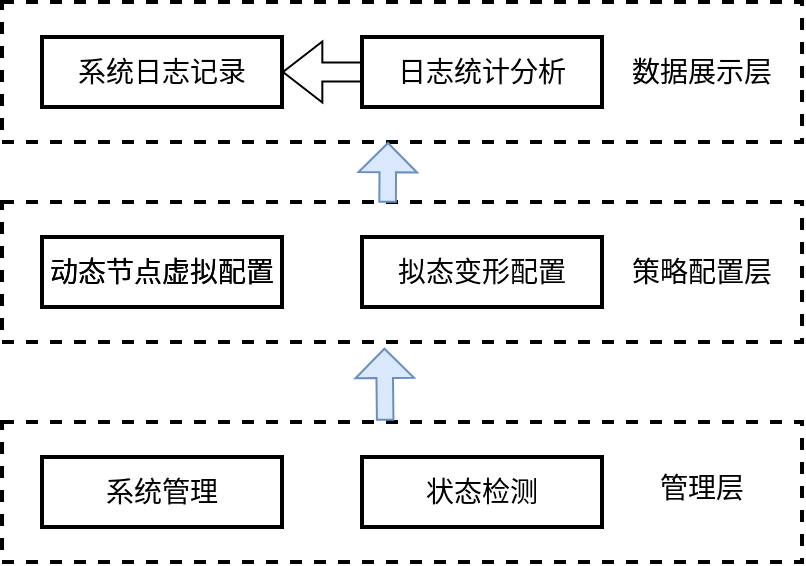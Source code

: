 <mxfile version="20.8.23" type="github">
  <diagram name="第 1 页" id="ko0XzlLwTc60OF96eFSa">
    <mxGraphModel dx="477" dy="246" grid="1" gridSize="10" guides="1" tooltips="1" connect="1" arrows="1" fold="1" page="1" pageScale="1" pageWidth="827" pageHeight="1169" math="0" shadow="0">
      <root>
        <mxCell id="0" />
        <mxCell id="1" parent="0" />
        <mxCell id="YhshizgtLyCrTpMG26kO-1" value="" style="rounded=0;whiteSpace=wrap;html=1;fillColor=none;dashed=1;strokeWidth=2;" vertex="1" parent="1">
          <mxGeometry x="180" y="200" width="400" height="70" as="geometry" />
        </mxCell>
        <mxCell id="YhshizgtLyCrTpMG26kO-2" value="系统日志记录" style="rounded=0;whiteSpace=wrap;html=1;strokeWidth=2;fillColor=none;fontSize=14;" vertex="1" parent="1">
          <mxGeometry x="200" y="217.5" width="120" height="35" as="geometry" />
        </mxCell>
        <mxCell id="YhshizgtLyCrTpMG26kO-3" value="日志统计分析" style="rounded=0;whiteSpace=wrap;html=1;strokeWidth=2;fillColor=none;fontSize=14;" vertex="1" parent="1">
          <mxGeometry x="360" y="217.5" width="120" height="35" as="geometry" />
        </mxCell>
        <mxCell id="YhshizgtLyCrTpMG26kO-4" value="数据展示层" style="text;html=1;strokeColor=none;fillColor=none;align=center;verticalAlign=middle;whiteSpace=wrap;rounded=0;fontSize=14;" vertex="1" parent="1">
          <mxGeometry x="490" y="220" width="80" height="30" as="geometry" />
        </mxCell>
        <mxCell id="YhshizgtLyCrTpMG26kO-5" value="" style="rounded=0;whiteSpace=wrap;html=1;fillColor=none;dashed=1;strokeWidth=2;" vertex="1" parent="1">
          <mxGeometry x="180" y="300" width="400" height="70" as="geometry" />
        </mxCell>
        <mxCell id="YhshizgtLyCrTpMG26kO-6" value="动态节点虚拟配置" style="rounded=0;whiteSpace=wrap;html=1;strokeWidth=2;fillColor=none;fontSize=14;" vertex="1" parent="1">
          <mxGeometry x="200" y="317.5" width="120" height="35" as="geometry" />
        </mxCell>
        <mxCell id="YhshizgtLyCrTpMG26kO-7" value="拟态变形配置" style="rounded=0;whiteSpace=wrap;html=1;strokeWidth=2;fillColor=none;fontSize=14;" vertex="1" parent="1">
          <mxGeometry x="360" y="317.5" width="120" height="35" as="geometry" />
        </mxCell>
        <mxCell id="YhshizgtLyCrTpMG26kO-8" value="策略配置层" style="text;html=1;strokeColor=none;fillColor=none;align=center;verticalAlign=middle;whiteSpace=wrap;rounded=0;fontSize=14;" vertex="1" parent="1">
          <mxGeometry x="490" y="320" width="80" height="30" as="geometry" />
        </mxCell>
        <mxCell id="YhshizgtLyCrTpMG26kO-9" value="" style="shape=flexArrow;endArrow=classic;html=1;rounded=0;fontSize=14;exitX=0.512;exitY=0.005;exitDx=0;exitDy=0;exitPerimeter=0;width=8.276;endSize=4.545;fillColor=#dae8fc;strokeColor=#6c8ebf;" edge="1" parent="1">
          <mxGeometry width="50" height="50" relative="1" as="geometry">
            <mxPoint x="372.8" y="300.4" as="sourcePoint" />
            <mxPoint x="373" y="270" as="targetPoint" />
          </mxGeometry>
        </mxCell>
        <mxCell id="YhshizgtLyCrTpMG26kO-10" value="" style="shape=flexArrow;endArrow=classic;html=1;rounded=0;fontSize=14;entryX=1;entryY=0.5;entryDx=0;entryDy=0;exitX=0;exitY=0.5;exitDx=0;exitDy=0;width=9.524;endSize=6.224;" edge="1" parent="1" source="YhshizgtLyCrTpMG26kO-3" target="YhshizgtLyCrTpMG26kO-2">
          <mxGeometry width="50" height="50" relative="1" as="geometry">
            <mxPoint x="310" y="290" as="sourcePoint" />
            <mxPoint x="360" y="240" as="targetPoint" />
          </mxGeometry>
        </mxCell>
        <mxCell id="YhshizgtLyCrTpMG26kO-13" value="动态节点虚拟配置" style="rounded=0;whiteSpace=wrap;html=1;strokeWidth=2;fillColor=none;fontSize=14;" vertex="1" parent="1">
          <mxGeometry x="200" y="317.5" width="120" height="35" as="geometry" />
        </mxCell>
        <mxCell id="YhshizgtLyCrTpMG26kO-15" value="" style="rounded=0;whiteSpace=wrap;html=1;fillColor=none;dashed=1;strokeWidth=2;" vertex="1" parent="1">
          <mxGeometry x="180" y="410" width="400" height="70" as="geometry" />
        </mxCell>
        <mxCell id="YhshizgtLyCrTpMG26kO-16" value="系统管理" style="rounded=0;whiteSpace=wrap;html=1;strokeWidth=2;fillColor=none;fontSize=14;" vertex="1" parent="1">
          <mxGeometry x="200" y="427.5" width="120" height="35" as="geometry" />
        </mxCell>
        <mxCell id="YhshizgtLyCrTpMG26kO-17" value="状态检测" style="rounded=0;whiteSpace=wrap;html=1;strokeWidth=2;fillColor=none;fontSize=14;" vertex="1" parent="1">
          <mxGeometry x="360" y="427.5" width="120" height="35" as="geometry" />
        </mxCell>
        <mxCell id="YhshizgtLyCrTpMG26kO-18" value="管理层" style="text;html=1;strokeColor=none;fillColor=none;align=center;verticalAlign=middle;whiteSpace=wrap;rounded=0;fontSize=14;" vertex="1" parent="1">
          <mxGeometry x="490" y="427.5" width="80" height="30" as="geometry" />
        </mxCell>
        <mxCell id="YhshizgtLyCrTpMG26kO-19" value="" style="shape=flexArrow;endArrow=classic;html=1;rounded=0;fontSize=14;exitX=0.479;exitY=-0.009;exitDx=0;exitDy=0;exitPerimeter=0;width=8.276;endSize=4.545;fillColor=#dae8fc;strokeColor=#6c8ebf;entryX=0.478;entryY=1.041;entryDx=0;entryDy=0;entryPerimeter=0;" edge="1" parent="1" source="YhshizgtLyCrTpMG26kO-15" target="YhshizgtLyCrTpMG26kO-5">
          <mxGeometry width="50" height="50" relative="1" as="geometry">
            <mxPoint x="370.0" y="410" as="sourcePoint" />
            <mxPoint x="370.2" y="379.6" as="targetPoint" />
          </mxGeometry>
        </mxCell>
      </root>
    </mxGraphModel>
  </diagram>
</mxfile>

